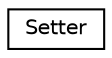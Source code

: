 digraph "Graphical Class Hierarchy"
{
 // LATEX_PDF_SIZE
  edge [fontname="Helvetica",fontsize="10",labelfontname="Helvetica",labelfontsize="10"];
  node [fontname="Helvetica",fontsize="10",shape=record];
  rankdir="LR";
  Node0 [label="Setter",height=0.2,width=0.4,color="black", fillcolor="white", style="filled",URL="$classSetter.html",tooltip=" "];
}
